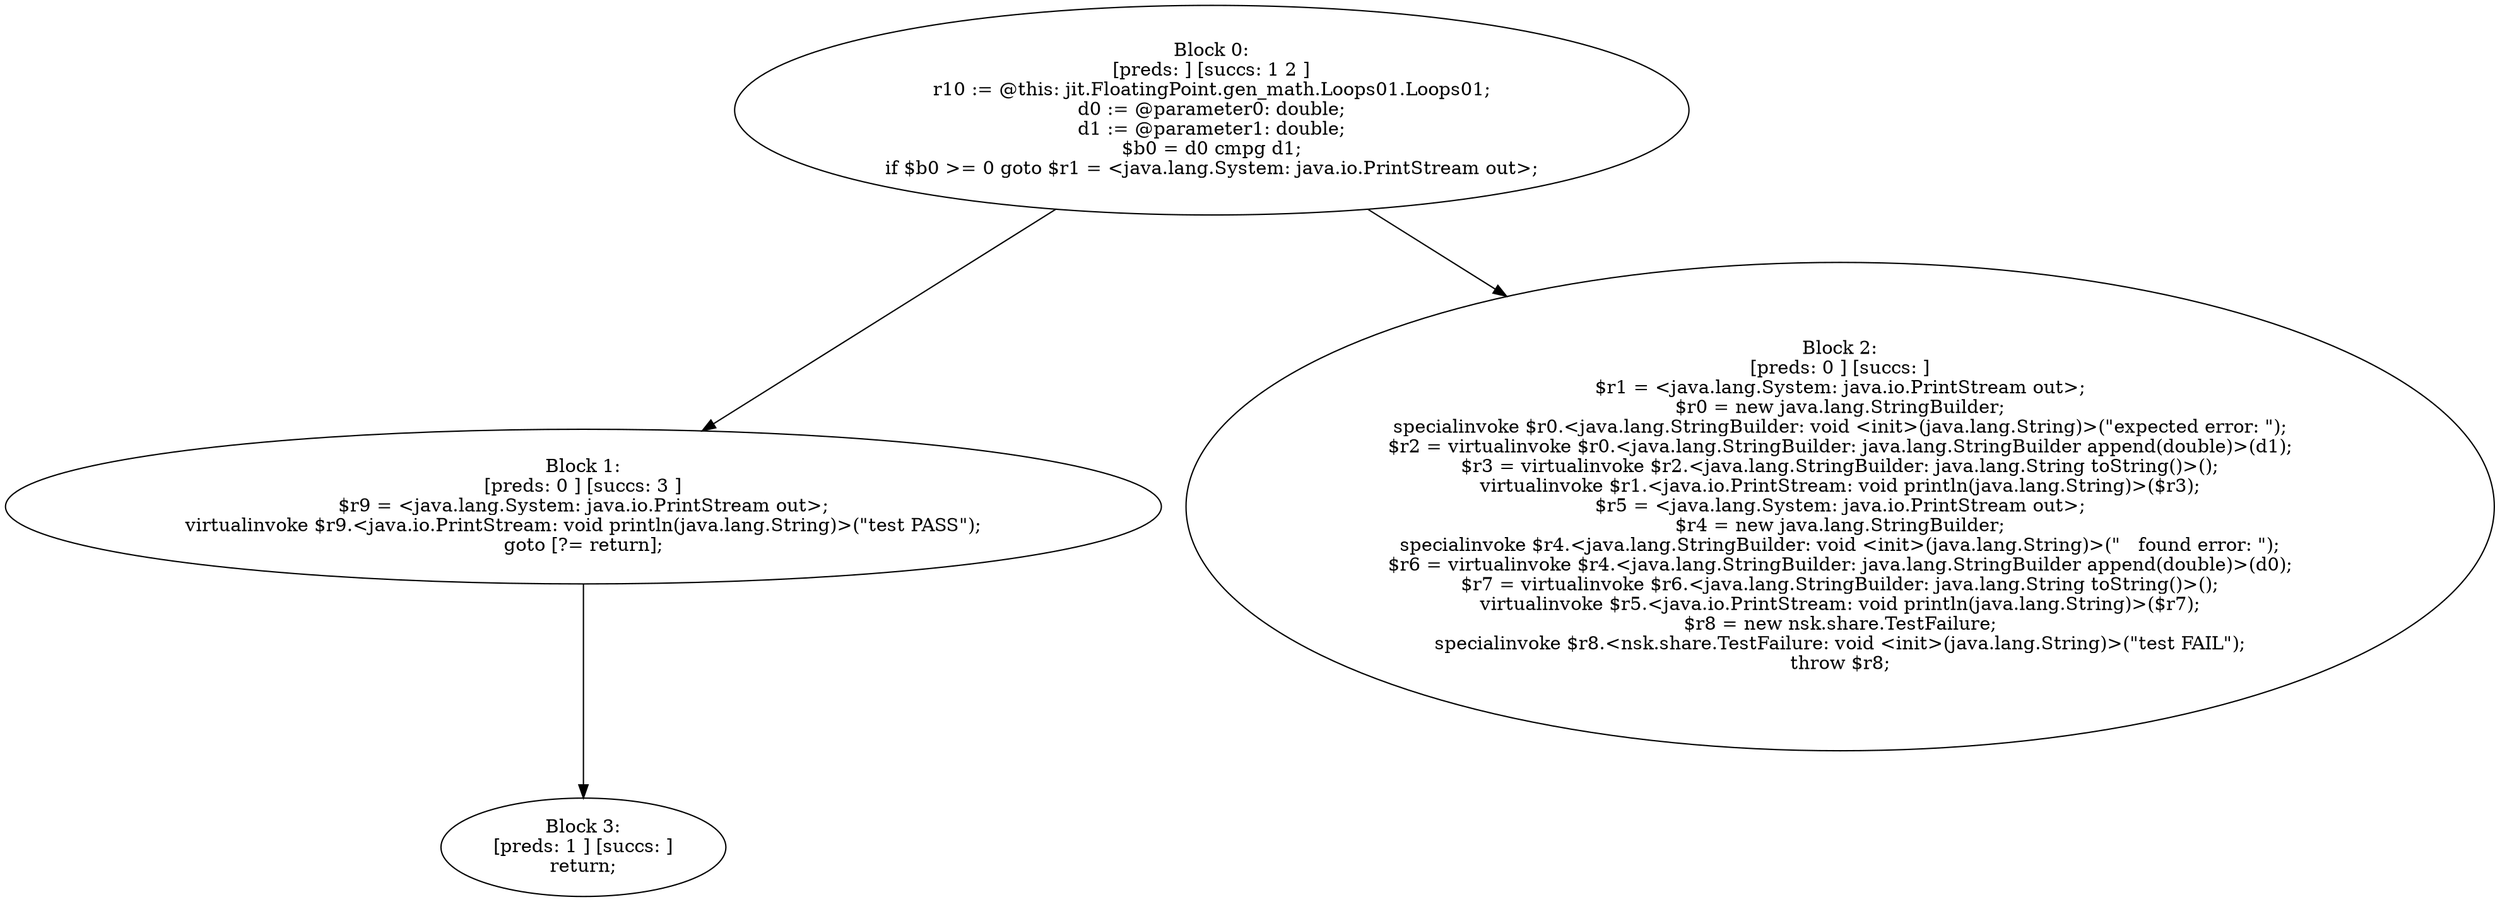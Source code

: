 digraph "unitGraph" {
    "Block 0:
[preds: ] [succs: 1 2 ]
r10 := @this: jit.FloatingPoint.gen_math.Loops01.Loops01;
d0 := @parameter0: double;
d1 := @parameter1: double;
$b0 = d0 cmpg d1;
if $b0 >= 0 goto $r1 = <java.lang.System: java.io.PrintStream out>;
"
    "Block 1:
[preds: 0 ] [succs: 3 ]
$r9 = <java.lang.System: java.io.PrintStream out>;
virtualinvoke $r9.<java.io.PrintStream: void println(java.lang.String)>(\"test PASS\");
goto [?= return];
"
    "Block 2:
[preds: 0 ] [succs: ]
$r1 = <java.lang.System: java.io.PrintStream out>;
$r0 = new java.lang.StringBuilder;
specialinvoke $r0.<java.lang.StringBuilder: void <init>(java.lang.String)>(\"expected error: \");
$r2 = virtualinvoke $r0.<java.lang.StringBuilder: java.lang.StringBuilder append(double)>(d1);
$r3 = virtualinvoke $r2.<java.lang.StringBuilder: java.lang.String toString()>();
virtualinvoke $r1.<java.io.PrintStream: void println(java.lang.String)>($r3);
$r5 = <java.lang.System: java.io.PrintStream out>;
$r4 = new java.lang.StringBuilder;
specialinvoke $r4.<java.lang.StringBuilder: void <init>(java.lang.String)>(\"   found error: \");
$r6 = virtualinvoke $r4.<java.lang.StringBuilder: java.lang.StringBuilder append(double)>(d0);
$r7 = virtualinvoke $r6.<java.lang.StringBuilder: java.lang.String toString()>();
virtualinvoke $r5.<java.io.PrintStream: void println(java.lang.String)>($r7);
$r8 = new nsk.share.TestFailure;
specialinvoke $r8.<nsk.share.TestFailure: void <init>(java.lang.String)>(\"test FAIL\");
throw $r8;
"
    "Block 3:
[preds: 1 ] [succs: ]
return;
"
    "Block 0:
[preds: ] [succs: 1 2 ]
r10 := @this: jit.FloatingPoint.gen_math.Loops01.Loops01;
d0 := @parameter0: double;
d1 := @parameter1: double;
$b0 = d0 cmpg d1;
if $b0 >= 0 goto $r1 = <java.lang.System: java.io.PrintStream out>;
"->"Block 1:
[preds: 0 ] [succs: 3 ]
$r9 = <java.lang.System: java.io.PrintStream out>;
virtualinvoke $r9.<java.io.PrintStream: void println(java.lang.String)>(\"test PASS\");
goto [?= return];
";
    "Block 0:
[preds: ] [succs: 1 2 ]
r10 := @this: jit.FloatingPoint.gen_math.Loops01.Loops01;
d0 := @parameter0: double;
d1 := @parameter1: double;
$b0 = d0 cmpg d1;
if $b0 >= 0 goto $r1 = <java.lang.System: java.io.PrintStream out>;
"->"Block 2:
[preds: 0 ] [succs: ]
$r1 = <java.lang.System: java.io.PrintStream out>;
$r0 = new java.lang.StringBuilder;
specialinvoke $r0.<java.lang.StringBuilder: void <init>(java.lang.String)>(\"expected error: \");
$r2 = virtualinvoke $r0.<java.lang.StringBuilder: java.lang.StringBuilder append(double)>(d1);
$r3 = virtualinvoke $r2.<java.lang.StringBuilder: java.lang.String toString()>();
virtualinvoke $r1.<java.io.PrintStream: void println(java.lang.String)>($r3);
$r5 = <java.lang.System: java.io.PrintStream out>;
$r4 = new java.lang.StringBuilder;
specialinvoke $r4.<java.lang.StringBuilder: void <init>(java.lang.String)>(\"   found error: \");
$r6 = virtualinvoke $r4.<java.lang.StringBuilder: java.lang.StringBuilder append(double)>(d0);
$r7 = virtualinvoke $r6.<java.lang.StringBuilder: java.lang.String toString()>();
virtualinvoke $r5.<java.io.PrintStream: void println(java.lang.String)>($r7);
$r8 = new nsk.share.TestFailure;
specialinvoke $r8.<nsk.share.TestFailure: void <init>(java.lang.String)>(\"test FAIL\");
throw $r8;
";
    "Block 1:
[preds: 0 ] [succs: 3 ]
$r9 = <java.lang.System: java.io.PrintStream out>;
virtualinvoke $r9.<java.io.PrintStream: void println(java.lang.String)>(\"test PASS\");
goto [?= return];
"->"Block 3:
[preds: 1 ] [succs: ]
return;
";
}
